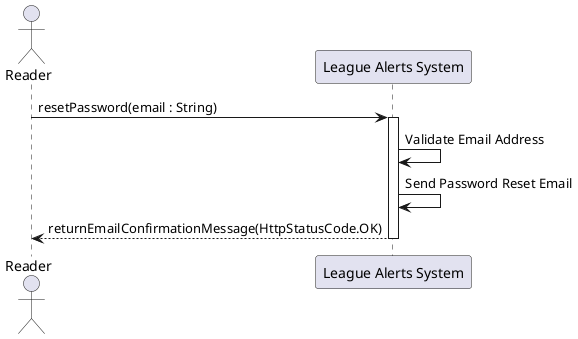 @startuml
actor Reader
participant "League Alerts System" as LAS

Reader -> LAS : resetPassword(email : String)
activate LAS
    LAS -> LAS : Validate Email Address
    LAS -> LAS : Send Password Reset Email
    LAS --> Reader : returnEmailConfirmationMessage(HttpStatusCode.OK)
deactivate LAS
@enduml

